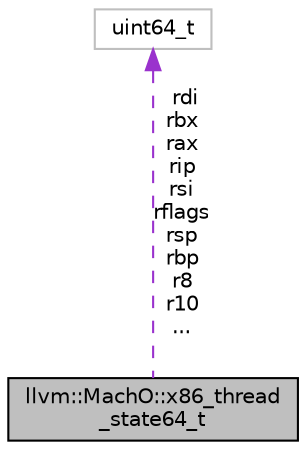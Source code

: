 digraph "llvm::MachO::x86_thread_state64_t"
{
 // LATEX_PDF_SIZE
  bgcolor="transparent";
  edge [fontname="Helvetica",fontsize="10",labelfontname="Helvetica",labelfontsize="10"];
  node [fontname="Helvetica",fontsize="10",shape=record];
  Node1 [label="llvm::MachO::x86_thread\l_state64_t",height=0.2,width=0.4,color="black", fillcolor="grey75", style="filled", fontcolor="black",tooltip=" "];
  Node2 -> Node1 [dir="back",color="darkorchid3",fontsize="10",style="dashed",label=" rdi\nrbx\nrax\nrip\nrsi\nrflags\nrsp\nrbp\nr8\nr10\n..." ,fontname="Helvetica"];
  Node2 [label="uint64_t",height=0.2,width=0.4,color="grey75",tooltip=" "];
}
